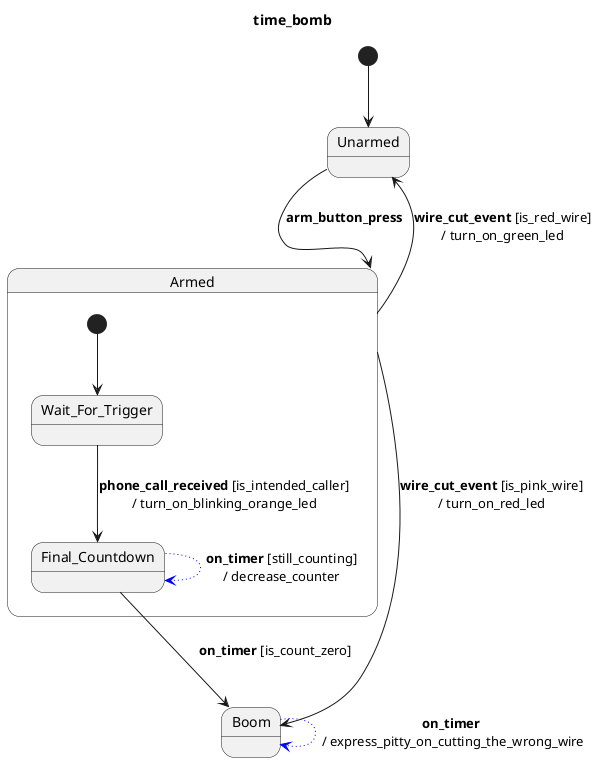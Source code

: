 @startuml
title <b>time_bomb
[*] --> Unarmed
state Unarmed
state Armed {
state Wait_For_Trigger
state Final_Countdown

}
state Boom

Unarmed --> Armed: <b>arm_button_press</b> \n
state Armed {
[*] --> Wait_For_Trigger
Armed --> Unarmed: <b>wire_cut_event</b> [is_red_wire]\n/ turn_on_green_led
Armed --> Boom: <b>wire_cut_event</b> [is_pink_wire]\n/ turn_on_red_led
Wait_For_Trigger --> Final_Countdown: <b>phone_call_received</b> [is_intended_caller]\n/ turn_on_blinking_orange_led
Final_Countdown -[dotted,#blue]-> Final_Countdown: <b>on_timer</b> [still_counting]\n/ decrease_counter
Final_Countdown --> Boom: <b>on_timer</b> [is_count_zero]\n
}
Boom -[dotted,#blue]-> Boom: <b>on_timer</b> \n/ express_pitty_on_cutting_the_wrong_wire
@enduml
